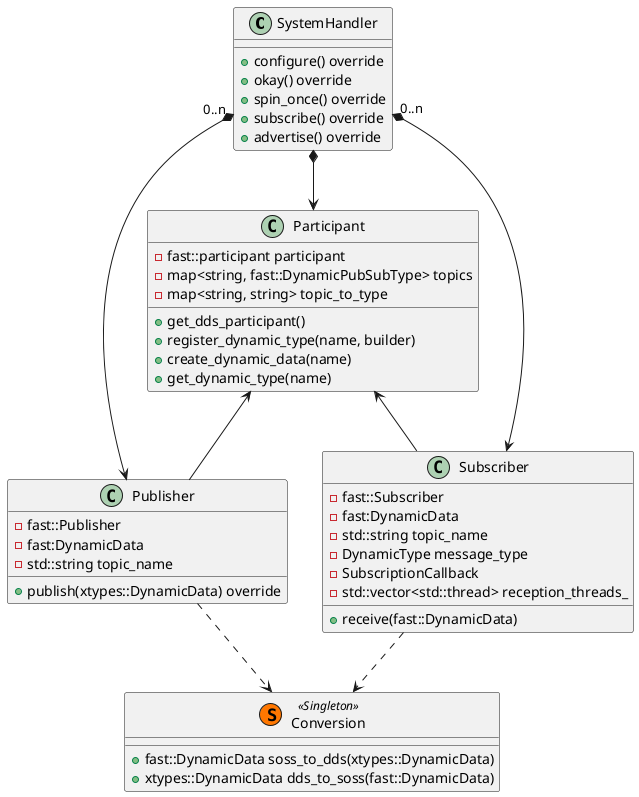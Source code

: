 @startuml

SystemHandler "0..n" *--> Publisher
SystemHandler "0..n" *--> Subscriber
SystemHandler *--> Participant

Participant <-- Publisher
Participant <-- Subscriber

Publisher ..> Conversion
Subscriber ..> Conversion

class SystemHandler {
    + configure() override
    + okay() override
    + spin_once() override
    + subscribe() override
    + advertise() override
}

class Participant {
    - fast::participant participant
    - map<string, fast::DynamicPubSubType> topics
    - map<string, string> topic_to_type
    + get_dds_participant()
    + register_dynamic_type(name, builder)
    + create_dynamic_data(name)
    + get_dynamic_type(name)
}

class Publisher {
    - fast::Publisher
    - fast:DynamicData
    - std::string topic_name
    + publish(xtypes::DynamicData) override
}

class Subscriber {
    - fast::Subscriber
    - fast:DynamicData
    - std::string topic_name
    - DynamicType message_type
    - SubscriptionCallback
    - std::vector<std::thread> reception_threads_
    + receive(fast::DynamicData)
}

class Conversion << (S,#FF7700) Singleton >> {
    + fast::DynamicData soss_to_dds(xtypes::DynamicData)
    + xtypes::DynamicData dds_to_soss(fast::DynamicData)
}

@enduml

